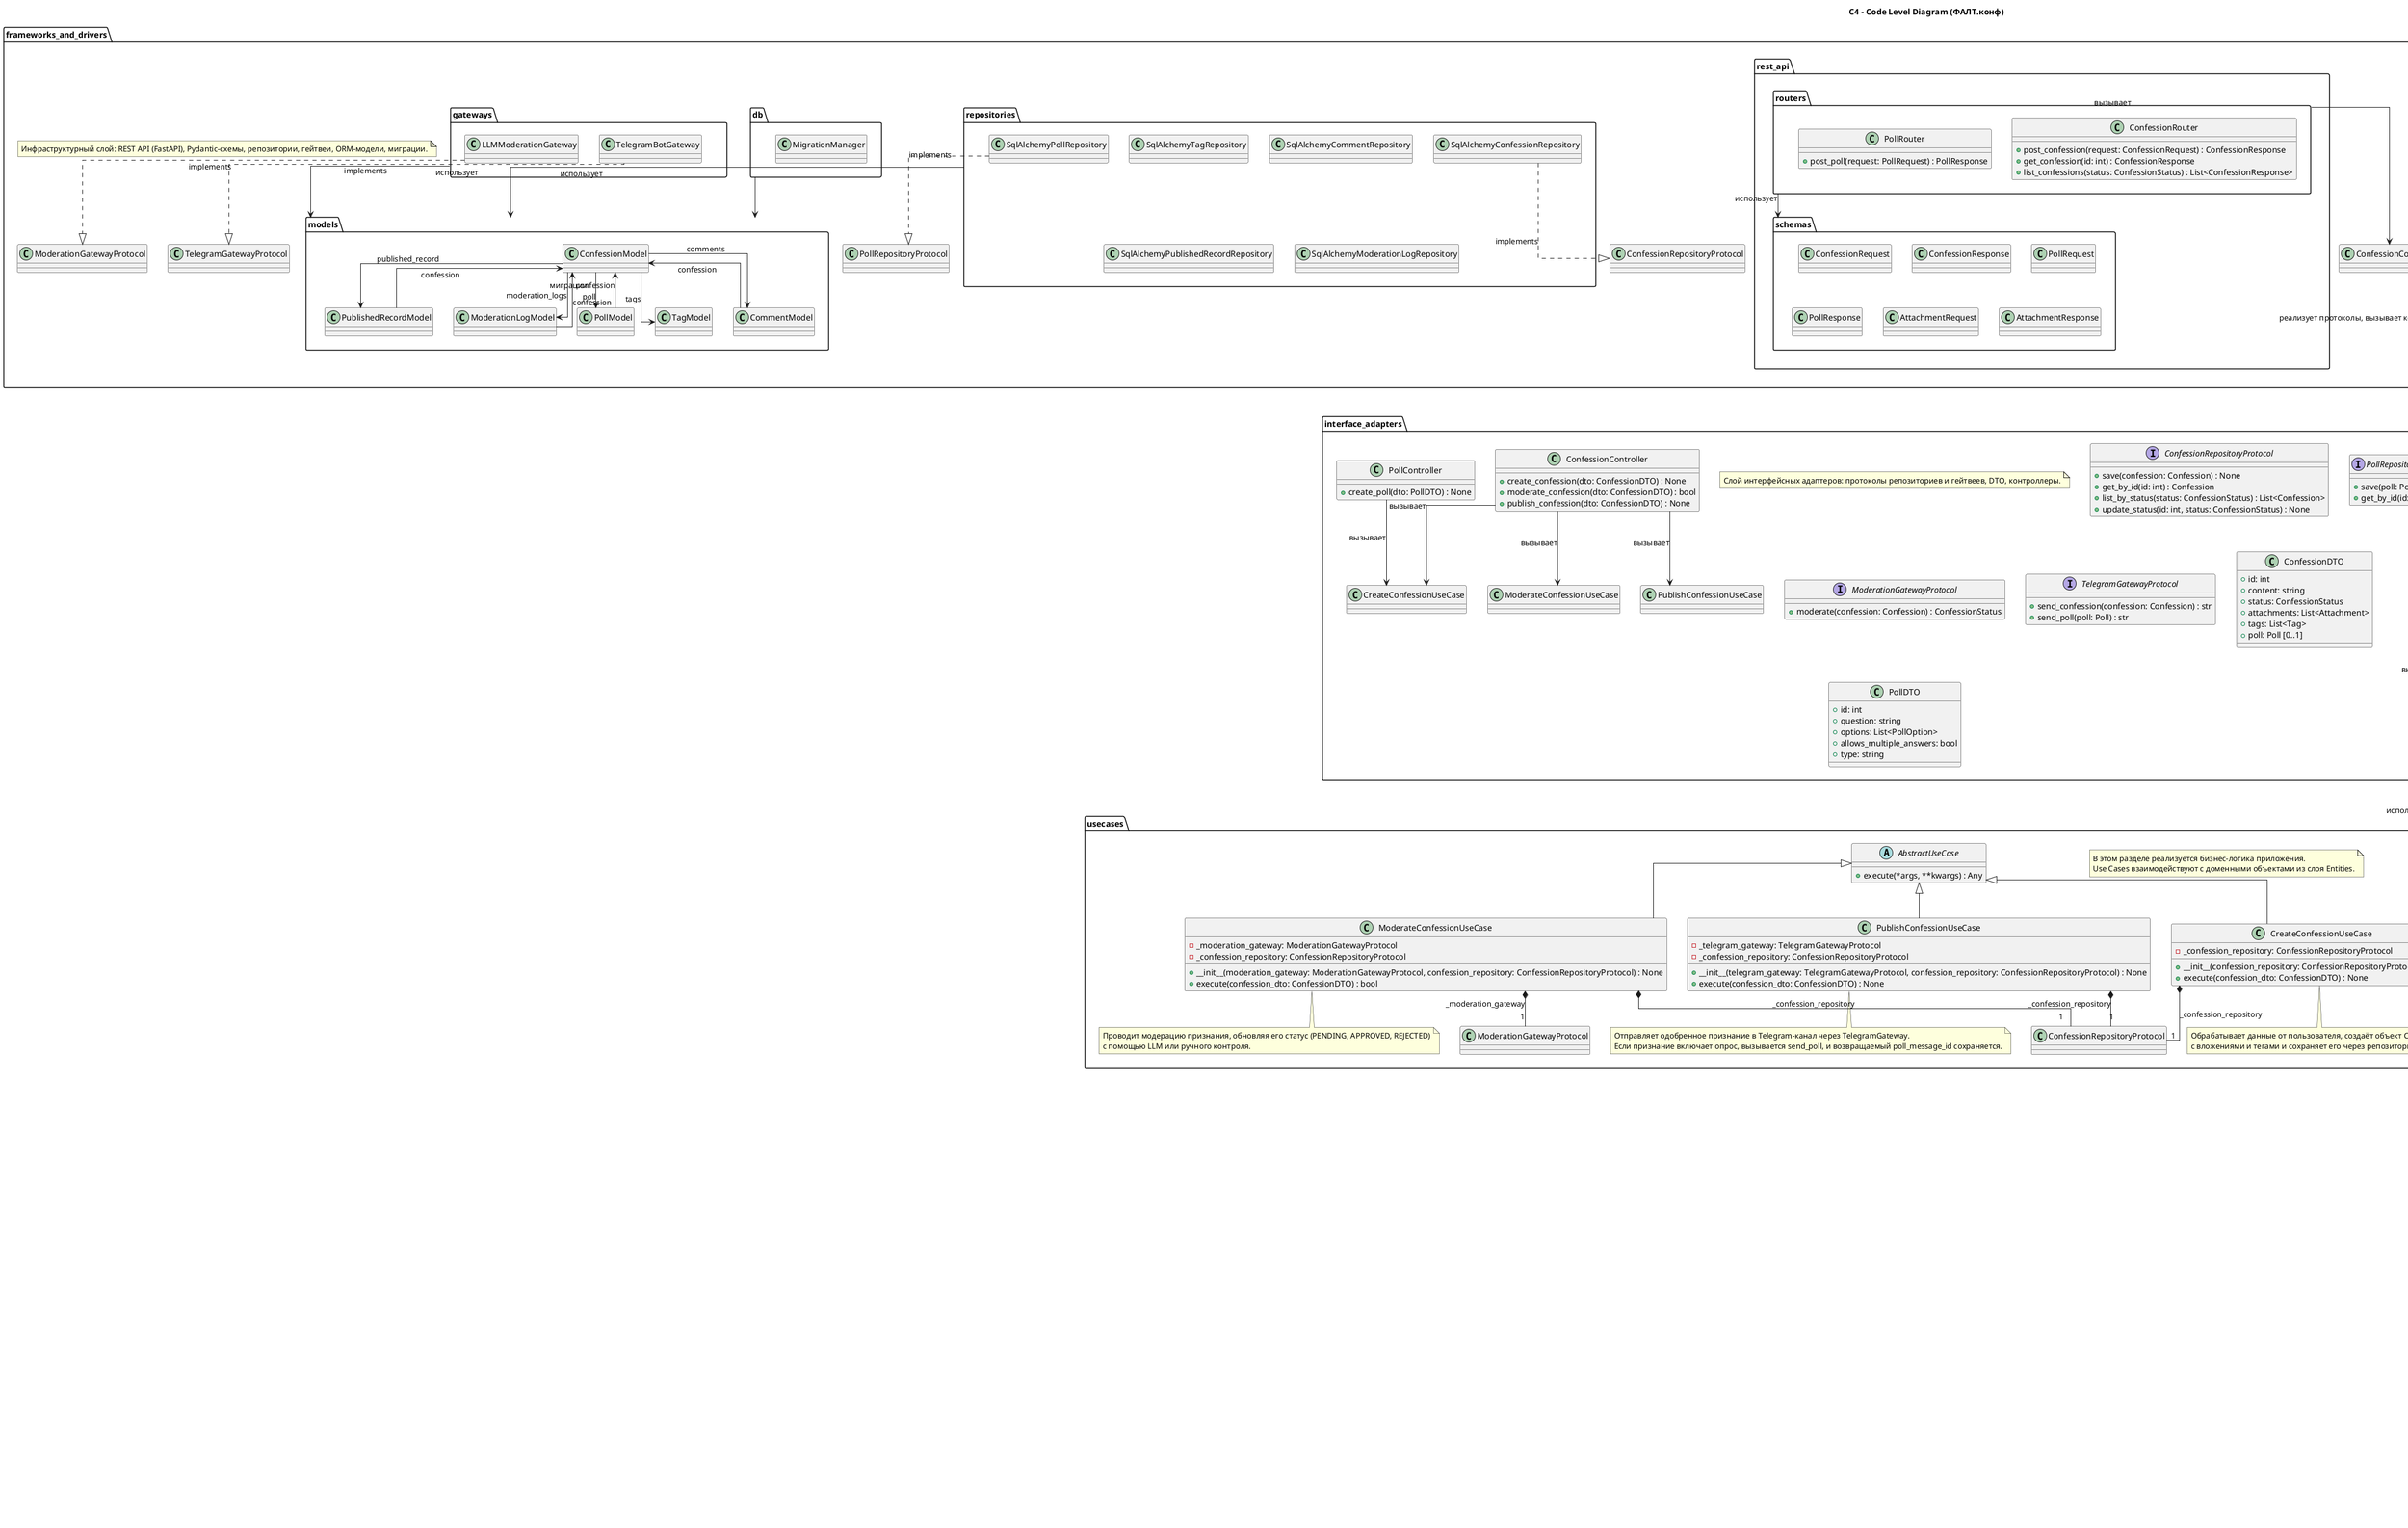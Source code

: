 @startuml c4_class
allowmixing
skinparam linetype ortho
title C4 - Code Level Diagram (ФАЛТ.конф)

package frameworks_and_drivers {
    note as frameworks_description
        Инфраструктурный слой: REST API (FastAPI), Pydantic-схемы, репозитории, гейтвеи, ORM-модели, миграции.
    end note

    package rest_api {
        package routers {
            class ConfessionRouter {
                + post_confession(request: ConfessionRequest) : ConfessionResponse
                + get_confession(id: int) : ConfessionResponse
                + list_confessions(status: ConfessionStatus) : List<ConfessionResponse>
            }
            class PollRouter {
                + post_poll(request: PollRequest) : PollResponse
            }
        }
        package schemas {
            class ConfessionRequest {}
            class ConfessionResponse {}
            class PollRequest {}
            class PollResponse {}
            class AttachmentRequest {}
            class AttachmentResponse {}
        }
        routers -down-> schemas : использует
    }

    package repositories {
        class SqlAlchemyConfessionRepository {}
        class SqlAlchemyPollRepository {}
        class SqlAlchemyTagRepository {}
        class SqlAlchemyCommentRepository {}
        class SqlAlchemyPublishedRecordRepository {}
        class SqlAlchemyModerationLogRepository {}
    }

    package gateways {
        class TelegramBotGateway {}
        class LLMModerationGateway {}
    }

    package models {
        class ConfessionModel
        class PollModel
        class TagModel
        class CommentModel
        class PublishedRecordModel
        class ModerationLogModel

        ConfessionModel --> TagModel : tags
        ConfessionModel --> PollModel : poll
        ConfessionModel --> CommentModel : comments
        ConfessionModel --> PublishedRecordModel : published_record
        ConfessionModel --> ModerationLogModel : moderation_logs
        PollModel --> ConfessionModel : confession
        CommentModel --> ConfessionModel : confession
        PublishedRecordModel --> ConfessionModel : confession
        ModerationLogModel --> ConfessionModel : confession
    }

    package db {
        class MigrationManager
    }

    ' Связи в рамках frameworks_and_drivers
    repositories -down-> models : использует
    gateways -down-> models : использует
    db -down-> models : миграции
    
    ' Связи с interface_adapters
    SqlAlchemyConfessionRepository ..|> ConfessionRepositoryProtocol : implements
    SqlAlchemyPollRepository ..|> PollRepositoryProtocol : implements
    TelegramBotGateway ..|> TelegramGatewayProtocol : implements
    LLMModerationGateway ..|> ModerationGatewayProtocol : implements
    routers --> ConfessionController : вызывает
}

package interface_adapters {
    note as adapters_description
        Слой интерфейсных адаптеров: протоколы репозиториев и гейтвеев, DTO, контроллеры.
    end note

    ' Протоколы (интерфейсы)
    interface ConfessionRepositoryProtocol {
        + save(confession: Confession) : None
        + get_by_id(id: int) : Confession
        + list_by_status(status: ConfessionStatus) : List<Confession>
        + update_status(id: int, status: ConfessionStatus) : None
    }

    interface PollRepositoryProtocol {
        + save(poll: Poll) : None
        + get_by_id(id: int) : Poll
    }

    interface ModerationGatewayProtocol {
        + moderate(confession: Confession) : ConfessionStatus
    }

    interface TelegramGatewayProtocol {
        + send_confession(confession: Confession) : str
        + send_poll(poll: Poll) : str
    }

    ' DTO
    class ConfessionDTO {
        + id: int
        + content: string
        + status: ConfessionStatus
        + attachments: List<Attachment>
        + tags: List<Tag>
        + poll: Poll [0..1]
    }

    class PollDTO {
        + id: int
        + question: string
        + options: List<PollOption>
        + allows_multiple_answers: bool
        + type: string
    }

    ' Контроллеры (только сигнатуры)
    class ConfessionController {
        + create_confession(dto: ConfessionDTO) : None
        + moderate_confession(dto: ConfessionDTO) : bool
        + publish_confession(dto: ConfessionDTO) : None
    }

    class PollController {
        + create_poll(dto: PollDTO) : None
    }
    
    ' Связи внутри interface_adapters
    ConfessionController --> CreateConfessionUseCase : вызывает
    ConfessionController --> ModerateConfessionUseCase : вызывает
    ConfessionController --> PublishConfessionUseCase : вызывает
    PollController --> CreateConfessionUseCase : вызывает
}

package usecases {
    note as usecases_description
        В этом разделе реализуется бизнес-логика приложения.
        Use Cases взаимодействуют с доменными объектами из слоя Entities.
    end note

    ' Абстрактный базовый use case
    abstract class AbstractUseCase {
        + execute(*args, **kwargs) : Any
    }

    ' Use case для создания нового признания
    class CreateConfessionUseCase {
        - _confession_repository: ConfessionRepositoryProtocol
        + __init__(confession_repository: ConfessionRepositoryProtocol) : None
        + execute(confession_dto: ConfessionDTO) : None
    }
    note bottom of CreateConfessionUseCase
        Обрабатывает данные от пользователя, создаёт объект Confession
        с вложениями и тегами и сохраняет его через репозиторий.
    end note

    ' Use case для модерации признания
    class ModerateConfessionUseCase {
        - _moderation_gateway: ModerationGatewayProtocol
        - _confession_repository: ConfessionRepositoryProtocol
        + __init__(moderation_gateway: ModerationGatewayProtocol, confession_repository: ConfessionRepositoryProtocol) : None
        + execute(confession_dto: ConfessionDTO) : bool
    }
    note bottom of ModerateConfessionUseCase
        Проводит модерацию признания, обновляя его статус (PENDING, APPROVED, REJECTED)
        с помощью LLM или ручного контроля.
    end note

    ' Use case для публикации признания в Telegram
    class PublishConfessionUseCase {
        - _telegram_gateway: TelegramGatewayProtocol
        - _confession_repository: ConfessionRepositoryProtocol
        + __init__(telegram_gateway: TelegramGatewayProtocol, confession_repository: ConfessionRepositoryProtocol) : None
        + execute(confession_dto: ConfessionDTO) : None
    }
    note bottom of PublishConfessionUseCase
        Отправляет одобренное признание в Telegram-канал через TelegramGateway.
        Если признание включает опрос, вызывается send_poll, и возвращаемый poll_message_id сохраняется.
    end note

    AbstractUseCase <|-- CreateConfessionUseCase
    AbstractUseCase <|-- ModerateConfessionUseCase
    AbstractUseCase <|-- PublishConfessionUseCase
    
    ' Связи с внешними интерфейсами
    CreateConfessionUseCase *-- "1" ConfessionRepositoryProtocol : _confession_repository
    PublishConfessionUseCase *-- "1" ConfessionRepositoryProtocol : _confession_repository
    ModerateConfessionUseCase *-- "1" ModerationGatewayProtocol : _moderation_gateway
    ModerateConfessionUseCase *-- "1" ConfessionRepositoryProtocol : _confession_repository
}

package entities {
    note as entities_description
        Модель доменных сущностей для ФАЛТ.конф.
    end note

    enum ConfessionStatus {
        PENDING
        APPROVED
        REJECTED
        PUBLISHED
    }

    enum AttachmentType {
        IMAGE
        VIDEO
        AUDIO
        MUSIC
        DOCUMENT
        OTHER
    }

    class Confession {
        + id: int
        + content: string
        + created_at: datetime
        + status: ConfessionStatus
        + attachments: List<Attachment>
        + tags: List<Tag>
        + poll: Poll [0..1]           ' Связь с опросом, если он создан
    }

    class Attachment {
        + id: int
        + url: string
        + type: AttachmentType
        + uploaded_at: datetime
        + caption: string [0..1]
    }

    ' Сущность опроса
    class Poll {
        + id: int
        + question: string              ' Тема опроса (вопрос)
        + allows_multiple_answers: bool ' Разрешен ли множественный выбор
        + type: string                  ' Тип опроса: "regular" или "quiz"
        + correct_option_id: int [0..1]  ' (Опционально) корректный ответ для quiz режима
        + explanation: string [0..1]     ' (Опционально) пояснение для quiz режима
        + open_period: int [0..1]        ' (Опционально) период в секундах, в течение которого опрос открыт
        + poll_message_id: string [0..1] ' ID сообщения с опросом, полученный через Telegram API
        + created_at: datetime
        + options: List<PollOption>
    }

    class PollOption {
        + id: int
        + text: string
        + vote_count: int
    }

    class ModerationLog {
        + id: int
        + confession_id: int
        + decision: ConfessionStatus
        + moderator: string
        + reason: string [0..1]
        + timestamp: datetime
    }

    class PublishedRecord {
        + id: int
        + confession_id: int
        + telegram_message_id: string
        + channel_id: string
        + published_at: datetime
        + discussion_thread_id: string [0..1]
    }

    class Tag {
        + id: int
        + name: string
    }

    class Comment {
        + id: int
        + confession_id: int
        + content: string
        + created_at: datetime
        + reply_to: int [0..1] ' ID родительского комментария для вложенности
    }

    ' Ассоциации:
    Confession "0..1" --> "1..*" Attachment : содержит
    Confession "1" --> "0..*" ModerationLog : имеет
    Confession "1" --> "0..1" PublishedRecord : публикуется
    Confession "1" --> "0..*" Tag : помечается
    Confession "1" --> "0..*" Comment : имеет
    Confession "0..1" --> "0..1" Poll : включает
    Poll "1" --> "1..*" PollOption : содержит варианты
}

' Уровневые связи между слоями
usecases -down----> entities : использует доменные объекты
interface_adapters -down----> usecases : вызывает use case
interface_adapters -down----> entities : использует доменные объекты
frameworks_and_drivers -down----> interface_adapters : реализует протоколы, вызывает контроллеры

@enduml